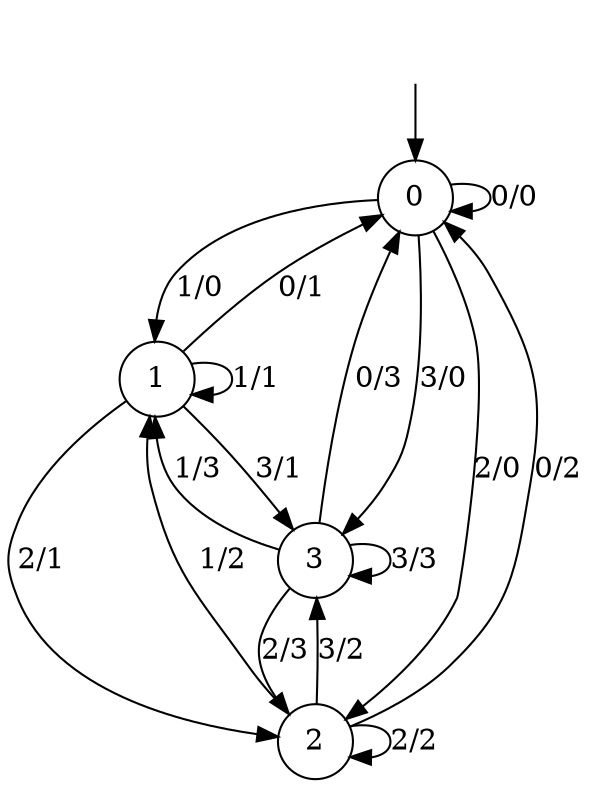 digraph g {
  __start0 [label="" shape="none"]

  "0" [shape="circle" label="0"];
  "1" [shape="circle" label="1"];
  "2" [shape="circle" label="2"];
  "3" [shape="circle" label="3"];
  
  "0" -> "0" [label="0/0"];
  "0" -> "1" [label="1/0"];
  "0" -> "2" [label="2/0"];
  "0" -> "3" [label="3/0"];
  "1" -> "0" [label="0/1"];
  "1" -> "1" [label="1/1"];
  "1" -> "2" [label="2/1"];
  "1" -> "3" [label="3/1"];
  "2" -> "0" [label="0/2"];
  "2" -> "1" [label="1/2"];
  "2" -> "2" [label="2/2"];
  "2" -> "3" [label="3/2"];
  "3" -> "0" [label="0/3"];
  "3" -> "1" [label="1/3"];
  "3" -> "2" [label="2/3"];
  "3" -> "3" [label="3/3"];

  __start0 -> "0"
}
